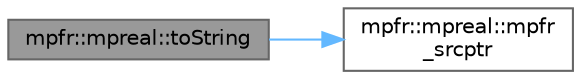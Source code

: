 digraph "mpfr::mpreal::toString"
{
 // LATEX_PDF_SIZE
  bgcolor="transparent";
  edge [fontname=Helvetica,fontsize=10,labelfontname=Helvetica,labelfontsize=10];
  node [fontname=Helvetica,fontsize=10,shape=box,height=0.2,width=0.4];
  rankdir="LR";
  Node1 [id="Node000001",label="mpfr::mpreal::toString",height=0.2,width=0.4,color="gray40", fillcolor="grey60", style="filled", fontcolor="black",tooltip=" "];
  Node1 -> Node2 [id="edge2_Node000001_Node000002",color="steelblue1",style="solid",tooltip=" "];
  Node2 [id="Node000002",label="mpfr::mpreal::mpfr\l_srcptr",height=0.2,width=0.4,color="grey40", fillcolor="white", style="filled",URL="$classmpfr_1_1mpreal.html#a566f64ca066c54923d19c11d6c3d15cd",tooltip=" "];
}
